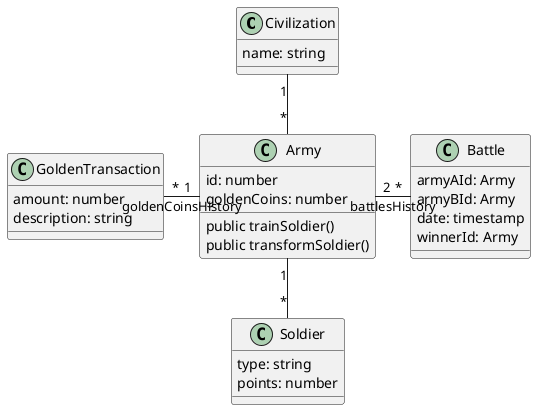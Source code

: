 @startuml Design
skinparam linetype ortho

class Civilization {
    name: string
}

class Army {
    id: number
    goldenCoins: number

    public trainSoldier()
    public transformSoldier()
}

class Soldier {
    type: string
    points: number
}

class Battle {
    armyAId: Army
    armyBId: Army
    date: timestamp
    winnerId: Army
}

class GoldenTransaction {
    amount: number
    description: string
}

' relatinships

Civilization "1" -- "*" Army
Army "1" -- "*" Soldier
Army "2" -right- "*" Battle :battlesHistory
Army "1" -left- "*" GoldenTransaction :goldenCoinsHistory

@enduml
